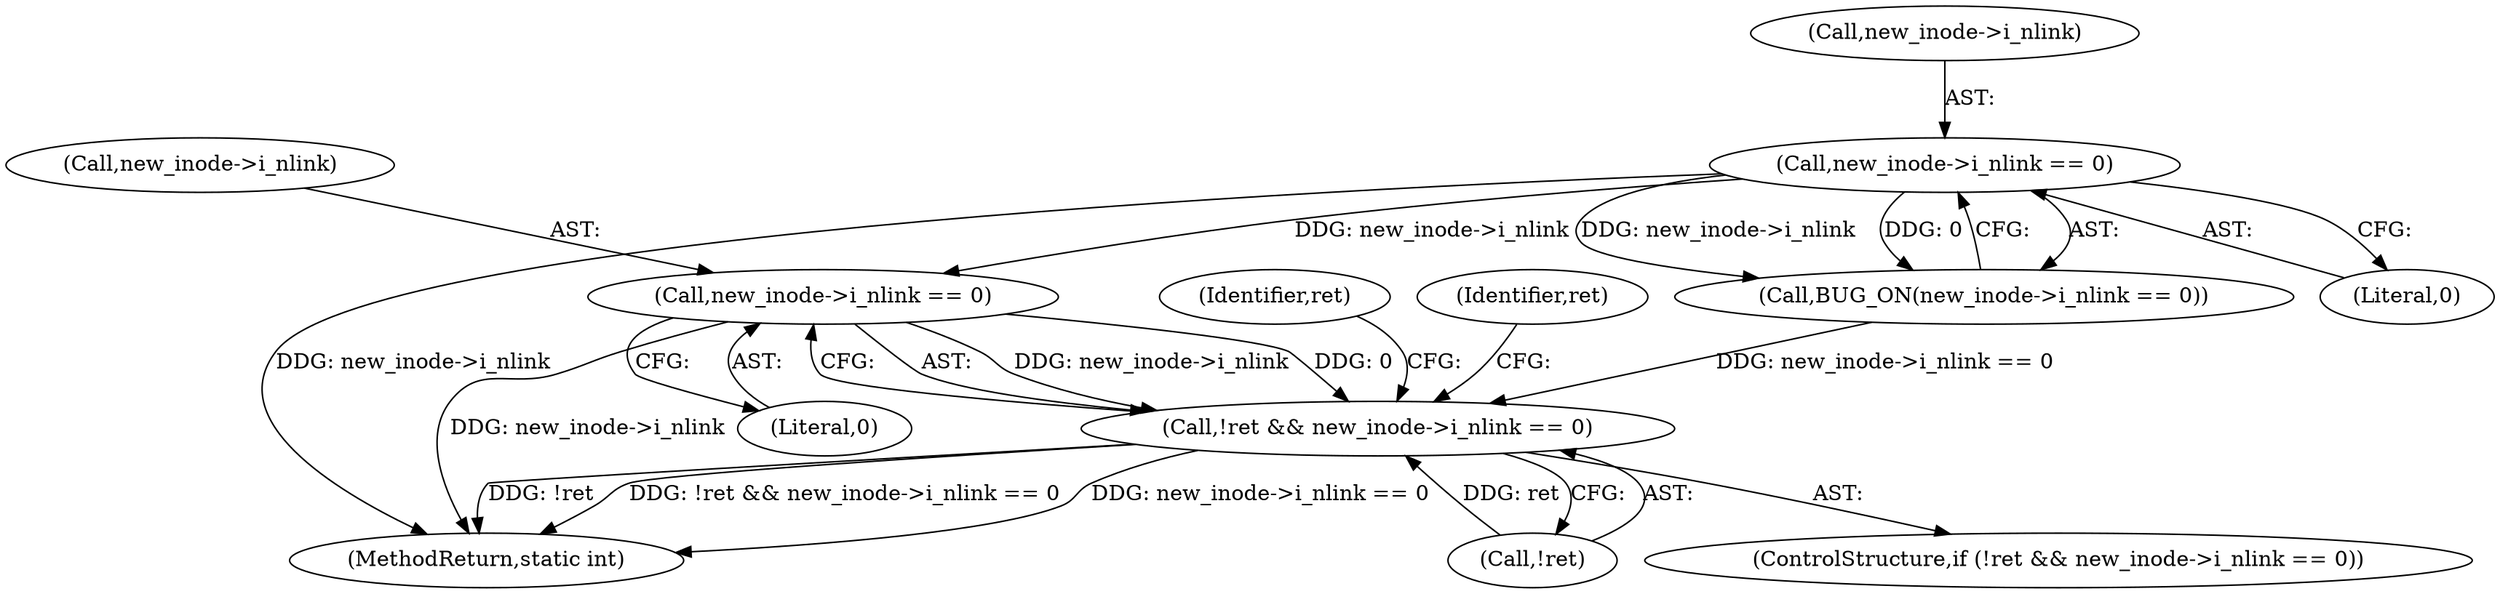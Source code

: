 digraph "0_linux_9c52057c698fb96f8f07e7a4bcf4801a092bda89_0@pointer" {
"1000552" [label="(Call,new_inode->i_nlink == 0)"];
"1000522" [label="(Call,new_inode->i_nlink == 0)"];
"1000549" [label="(Call,!ret && new_inode->i_nlink == 0)"];
"1000550" [label="(Call,!ret)"];
"1000556" [label="(Literal,0)"];
"1000552" [label="(Call,new_inode->i_nlink == 0)"];
"1000521" [label="(Call,BUG_ON(new_inode->i_nlink == 0))"];
"1000553" [label="(Call,new_inode->i_nlink)"];
"1000522" [label="(Call,new_inode->i_nlink == 0)"];
"1000526" [label="(Literal,0)"];
"1000640" [label="(MethodReturn,static int)"];
"1000523" [label="(Call,new_inode->i_nlink)"];
"1000568" [label="(Identifier,ret)"];
"1000559" [label="(Identifier,ret)"];
"1000549" [label="(Call,!ret && new_inode->i_nlink == 0)"];
"1000548" [label="(ControlStructure,if (!ret && new_inode->i_nlink == 0))"];
"1000552" -> "1000549"  [label="AST: "];
"1000552" -> "1000556"  [label="CFG: "];
"1000553" -> "1000552"  [label="AST: "];
"1000556" -> "1000552"  [label="AST: "];
"1000549" -> "1000552"  [label="CFG: "];
"1000552" -> "1000640"  [label="DDG: new_inode->i_nlink"];
"1000552" -> "1000549"  [label="DDG: new_inode->i_nlink"];
"1000552" -> "1000549"  [label="DDG: 0"];
"1000522" -> "1000552"  [label="DDG: new_inode->i_nlink"];
"1000522" -> "1000521"  [label="AST: "];
"1000522" -> "1000526"  [label="CFG: "];
"1000523" -> "1000522"  [label="AST: "];
"1000526" -> "1000522"  [label="AST: "];
"1000521" -> "1000522"  [label="CFG: "];
"1000522" -> "1000640"  [label="DDG: new_inode->i_nlink"];
"1000522" -> "1000521"  [label="DDG: new_inode->i_nlink"];
"1000522" -> "1000521"  [label="DDG: 0"];
"1000549" -> "1000548"  [label="AST: "];
"1000549" -> "1000550"  [label="CFG: "];
"1000550" -> "1000549"  [label="AST: "];
"1000559" -> "1000549"  [label="CFG: "];
"1000568" -> "1000549"  [label="CFG: "];
"1000549" -> "1000640"  [label="DDG: !ret"];
"1000549" -> "1000640"  [label="DDG: !ret && new_inode->i_nlink == 0"];
"1000549" -> "1000640"  [label="DDG: new_inode->i_nlink == 0"];
"1000550" -> "1000549"  [label="DDG: ret"];
"1000521" -> "1000549"  [label="DDG: new_inode->i_nlink == 0"];
}
